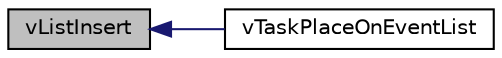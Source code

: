 digraph "vListInsert"
{
  edge [fontname="Helvetica",fontsize="10",labelfontname="Helvetica",labelfontsize="10"];
  node [fontname="Helvetica",fontsize="10",shape=record];
  rankdir="LR";
  Node13 [label="vListInsert",height=0.2,width=0.4,color="black", fillcolor="grey75", style="filled", fontcolor="black"];
  Node13 -> Node14 [dir="back",color="midnightblue",fontsize="10",style="solid",fontname="Helvetica"];
  Node14 [label="vTaskPlaceOnEventList",height=0.2,width=0.4,color="black", fillcolor="white", style="filled",URL="$tasks_8c.html#adc9eb47ceecf7dd7ee325bebff9eafc5"];
}

